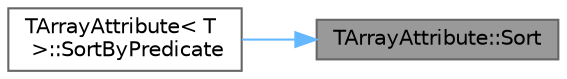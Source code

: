 digraph "TArrayAttribute::Sort"
{
 // INTERACTIVE_SVG=YES
 // LATEX_PDF_SIZE
  bgcolor="transparent";
  edge [fontname=Helvetica,fontsize=10,labelfontname=Helvetica,labelfontsize=10];
  node [fontname=Helvetica,fontsize=10,shape=box,height=0.2,width=0.4];
  rankdir="RL";
  Node1 [id="Node000001",label="TArrayAttribute::Sort",height=0.2,width=0.4,color="gray40", fillcolor="grey60", style="filled", fontcolor="black",tooltip="Sorts the array assuming < operator is defined for the item type."];
  Node1 -> Node2 [id="edge1_Node000001_Node000002",dir="back",color="steelblue1",style="solid",tooltip=" "];
  Node2 [id="Node000002",label="TArrayAttribute\< T\l \>::SortByPredicate",height=0.2,width=0.4,color="grey40", fillcolor="white", style="filled",URL="$d5/d18/classTArrayAttribute.html#acba9bbc2cf9b67c7a1ea89ff5990afc3",tooltip=" "];
}
